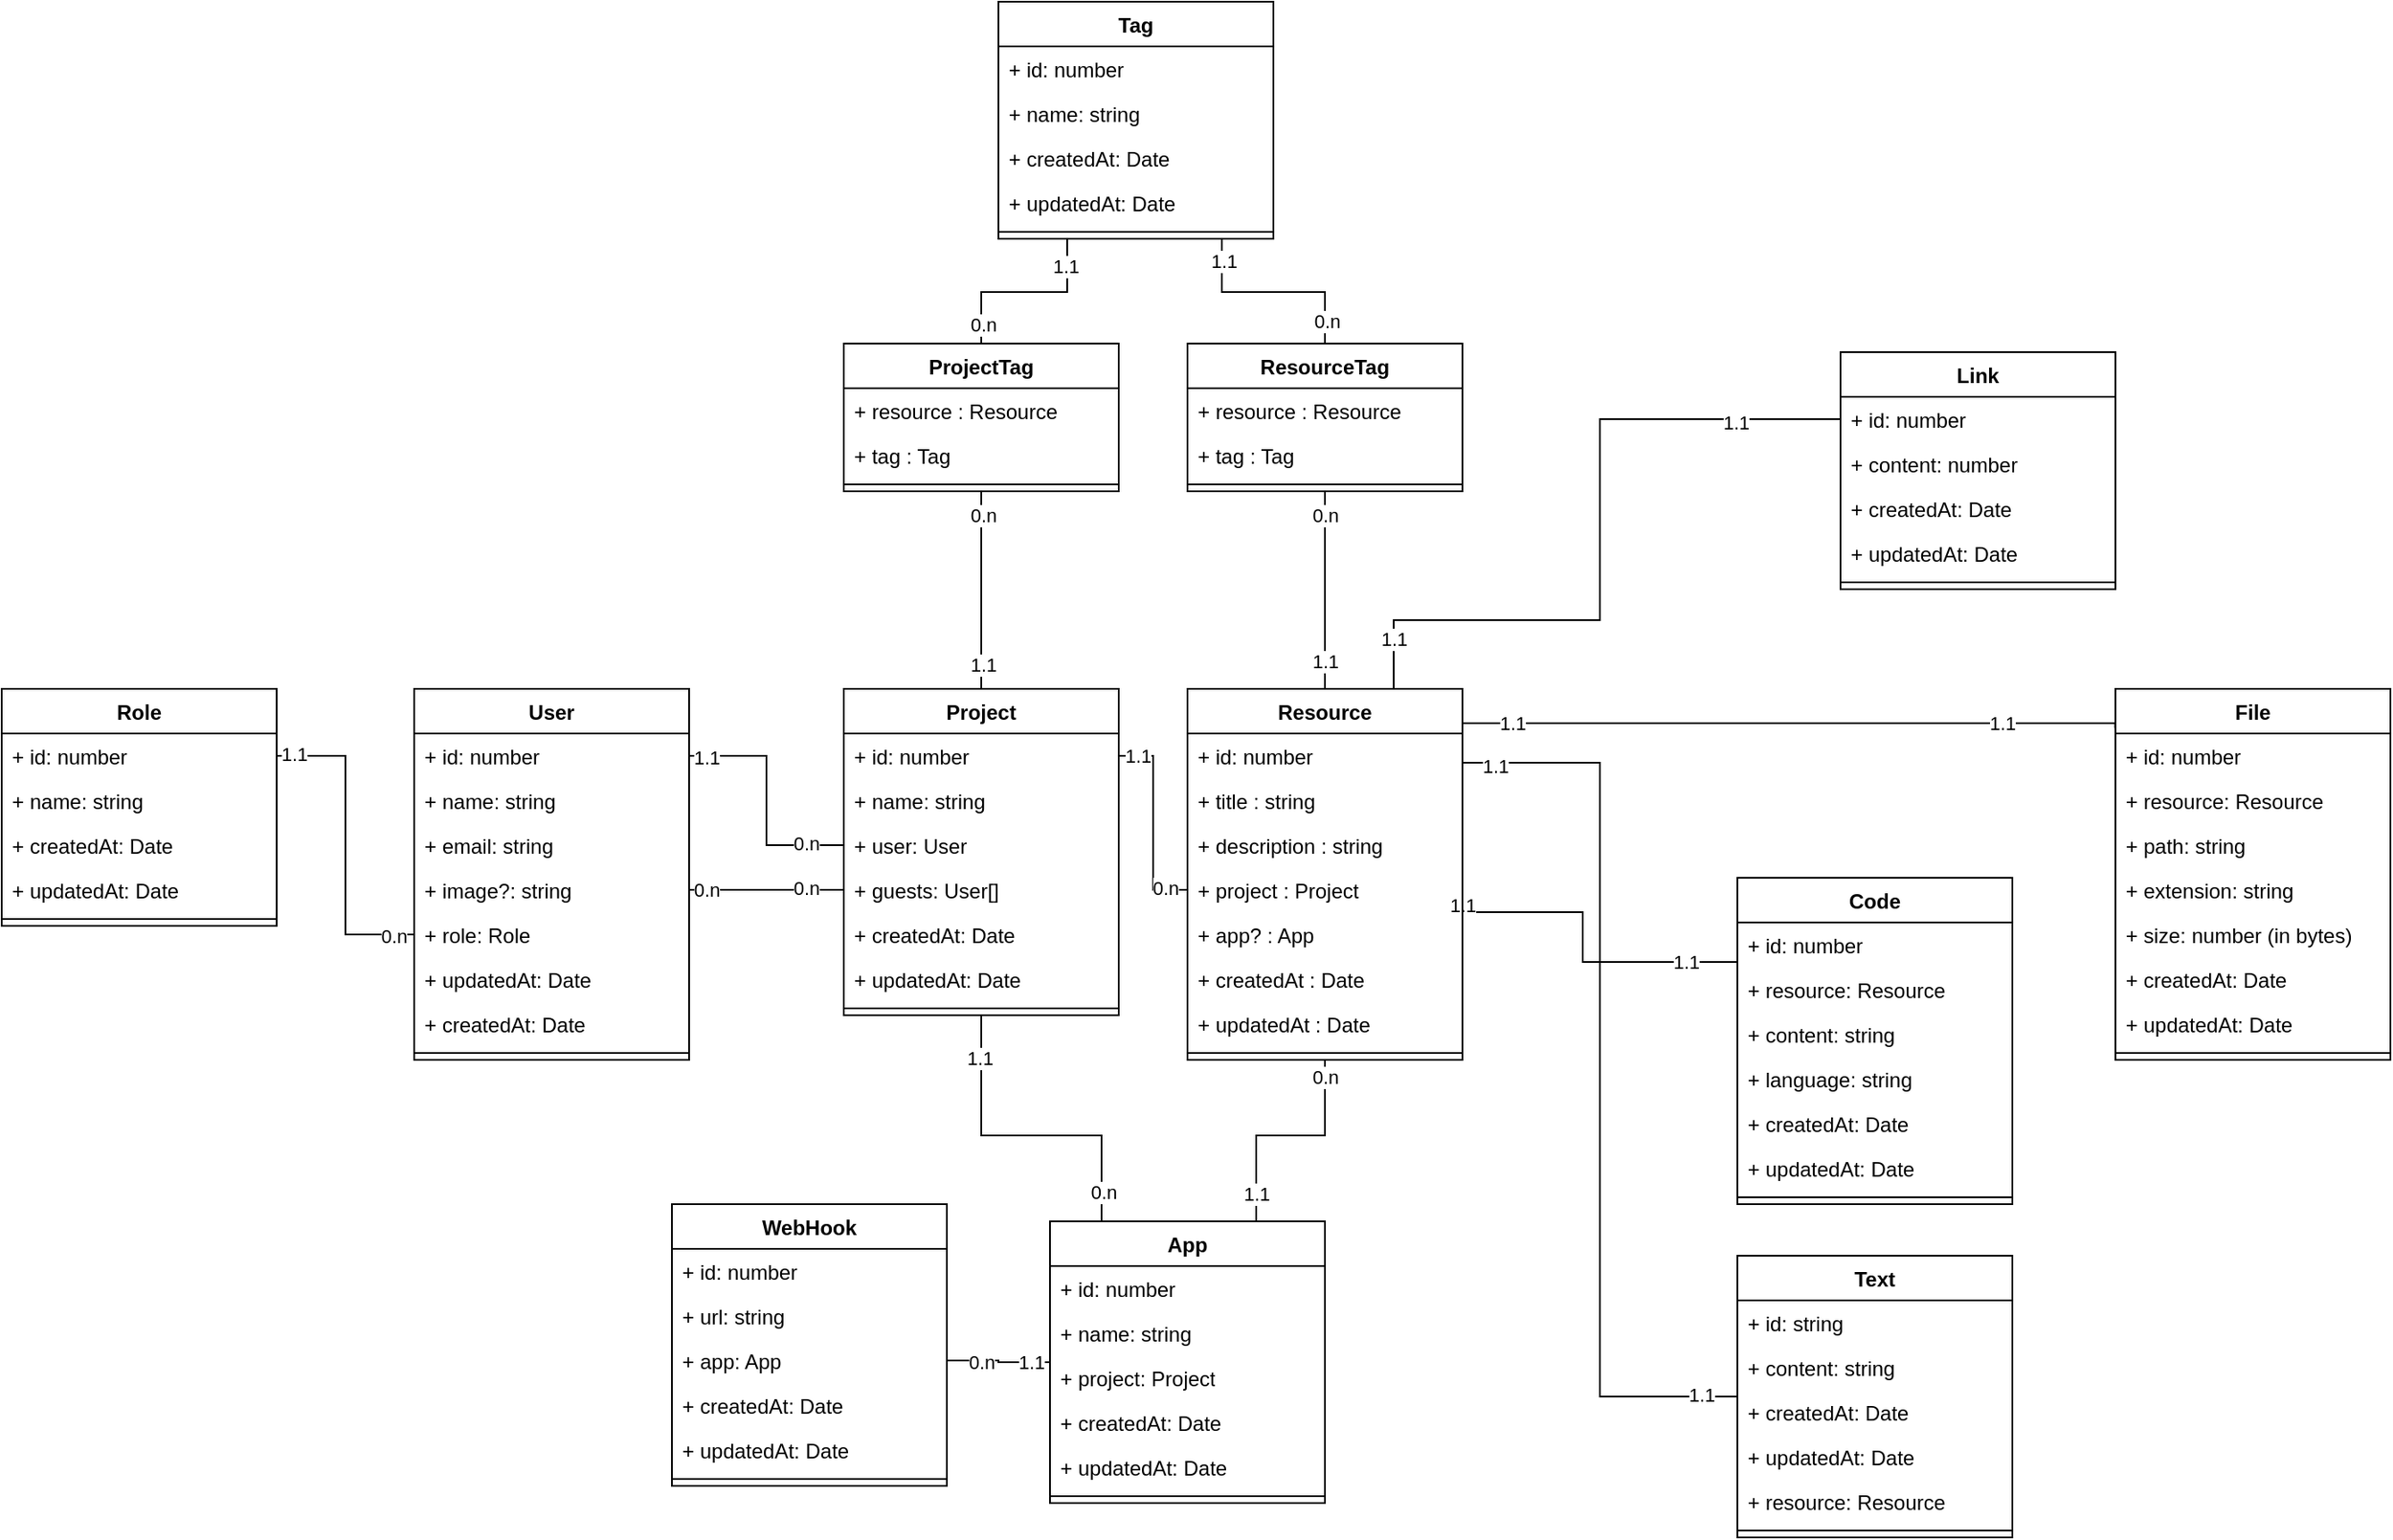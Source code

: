 <mxfile version="21.6.2" type="github">
  <diagram name="Page-1" id="kLeC5aWb9Zuu49NkkMoh">
    <mxGraphModel dx="6985" dy="2080" grid="1" gridSize="10" guides="1" tooltips="1" connect="1" arrows="1" fold="1" page="1" pageScale="1" pageWidth="850" pageHeight="1100" math="0" shadow="0">
      <root>
        <mxCell id="0" />
        <mxCell id="1" parent="0" />
        <mxCell id="GEZRF7LmWpL6LQjUL8pA-1" style="edgeStyle=orthogonalEdgeStyle;rounded=0;orthogonalLoop=1;jettySize=auto;html=1;entryX=0.5;entryY=1;entryDx=0;entryDy=0;endArrow=none;endFill=0;" edge="1" parent="1" source="GEZRF7LmWpL6LQjUL8pA-4" target="GEZRF7LmWpL6LQjUL8pA-107">
          <mxGeometry relative="1" as="geometry" />
        </mxCell>
        <mxCell id="GEZRF7LmWpL6LQjUL8pA-2" value="0.n" style="edgeLabel;html=1;align=center;verticalAlign=middle;resizable=0;points=[];" vertex="1" connectable="0" parent="GEZRF7LmWpL6LQjUL8pA-1">
          <mxGeometry x="0.766" y="-1" relative="1" as="geometry">
            <mxPoint as="offset" />
          </mxGeometry>
        </mxCell>
        <mxCell id="GEZRF7LmWpL6LQjUL8pA-3" value="1.1" style="edgeLabel;html=1;align=center;verticalAlign=middle;resizable=0;points=[];" vertex="1" connectable="0" parent="GEZRF7LmWpL6LQjUL8pA-1">
          <mxGeometry x="-0.754" y="-1" relative="1" as="geometry">
            <mxPoint as="offset" />
          </mxGeometry>
        </mxCell>
        <mxCell id="GEZRF7LmWpL6LQjUL8pA-4" value="Project" style="swimlane;fontStyle=1;align=center;verticalAlign=top;childLayout=stackLayout;horizontal=1;startSize=26;horizontalStack=0;resizeParent=1;resizeParentMax=0;resizeLast=0;collapsible=1;marginBottom=0;whiteSpace=wrap;html=1;" vertex="1" parent="1">
          <mxGeometry x="-2640" y="460" width="160" height="190" as="geometry" />
        </mxCell>
        <mxCell id="GEZRF7LmWpL6LQjUL8pA-5" value="+ id: number" style="text;strokeColor=none;fillColor=none;align=left;verticalAlign=top;spacingLeft=4;spacingRight=4;overflow=hidden;rotatable=0;points=[[0,0.5],[1,0.5]];portConstraint=eastwest;whiteSpace=wrap;html=1;" vertex="1" parent="GEZRF7LmWpL6LQjUL8pA-4">
          <mxGeometry y="26" width="160" height="26" as="geometry" />
        </mxCell>
        <mxCell id="GEZRF7LmWpL6LQjUL8pA-6" value="+ name: string" style="text;strokeColor=none;fillColor=none;align=left;verticalAlign=top;spacingLeft=4;spacingRight=4;overflow=hidden;rotatable=0;points=[[0,0.5],[1,0.5]];portConstraint=eastwest;whiteSpace=wrap;html=1;" vertex="1" parent="GEZRF7LmWpL6LQjUL8pA-4">
          <mxGeometry y="52" width="160" height="26" as="geometry" />
        </mxCell>
        <mxCell id="GEZRF7LmWpL6LQjUL8pA-7" value="+ user: User" style="text;strokeColor=none;fillColor=none;align=left;verticalAlign=top;spacingLeft=4;spacingRight=4;overflow=hidden;rotatable=0;points=[[0,0.5],[1,0.5]];portConstraint=eastwest;whiteSpace=wrap;html=1;" vertex="1" parent="GEZRF7LmWpL6LQjUL8pA-4">
          <mxGeometry y="78" width="160" height="26" as="geometry" />
        </mxCell>
        <mxCell id="GEZRF7LmWpL6LQjUL8pA-8" value="+ guests: User[]" style="text;strokeColor=none;fillColor=none;align=left;verticalAlign=top;spacingLeft=4;spacingRight=4;overflow=hidden;rotatable=0;points=[[0,0.5],[1,0.5]];portConstraint=eastwest;whiteSpace=wrap;html=1;" vertex="1" parent="GEZRF7LmWpL6LQjUL8pA-4">
          <mxGeometry y="104" width="160" height="26" as="geometry" />
        </mxCell>
        <mxCell id="GEZRF7LmWpL6LQjUL8pA-9" value="+ createdAt: Date" style="text;strokeColor=none;fillColor=none;align=left;verticalAlign=top;spacingLeft=4;spacingRight=4;overflow=hidden;rotatable=0;points=[[0,0.5],[1,0.5]];portConstraint=eastwest;whiteSpace=wrap;html=1;" vertex="1" parent="GEZRF7LmWpL6LQjUL8pA-4">
          <mxGeometry y="130" width="160" height="26" as="geometry" />
        </mxCell>
        <mxCell id="GEZRF7LmWpL6LQjUL8pA-10" value="+ updatedAt: Date" style="text;strokeColor=none;fillColor=none;align=left;verticalAlign=top;spacingLeft=4;spacingRight=4;overflow=hidden;rotatable=0;points=[[0,0.5],[1,0.5]];portConstraint=eastwest;whiteSpace=wrap;html=1;" vertex="1" parent="GEZRF7LmWpL6LQjUL8pA-4">
          <mxGeometry y="156" width="160" height="26" as="geometry" />
        </mxCell>
        <mxCell id="GEZRF7LmWpL6LQjUL8pA-11" value="" style="line;strokeWidth=1;fillColor=none;align=left;verticalAlign=middle;spacingTop=-1;spacingLeft=3;spacingRight=3;rotatable=0;labelPosition=right;points=[];portConstraint=eastwest;strokeColor=inherit;" vertex="1" parent="GEZRF7LmWpL6LQjUL8pA-4">
          <mxGeometry y="182" width="160" height="8" as="geometry" />
        </mxCell>
        <mxCell id="GEZRF7LmWpL6LQjUL8pA-12" value="User" style="swimlane;fontStyle=1;align=center;verticalAlign=top;childLayout=stackLayout;horizontal=1;startSize=26;horizontalStack=0;resizeParent=1;resizeParentMax=0;resizeLast=0;collapsible=1;marginBottom=0;whiteSpace=wrap;html=1;" vertex="1" parent="1">
          <mxGeometry x="-2890" y="460" width="160" height="216" as="geometry" />
        </mxCell>
        <mxCell id="GEZRF7LmWpL6LQjUL8pA-13" value="+ id: number" style="text;strokeColor=none;fillColor=none;align=left;verticalAlign=top;spacingLeft=4;spacingRight=4;overflow=hidden;rotatable=0;points=[[0,0.5],[1,0.5]];portConstraint=eastwest;whiteSpace=wrap;html=1;" vertex="1" parent="GEZRF7LmWpL6LQjUL8pA-12">
          <mxGeometry y="26" width="160" height="26" as="geometry" />
        </mxCell>
        <mxCell id="GEZRF7LmWpL6LQjUL8pA-14" value="+ name: string" style="text;strokeColor=none;fillColor=none;align=left;verticalAlign=top;spacingLeft=4;spacingRight=4;overflow=hidden;rotatable=0;points=[[0,0.5],[1,0.5]];portConstraint=eastwest;whiteSpace=wrap;html=1;" vertex="1" parent="GEZRF7LmWpL6LQjUL8pA-12">
          <mxGeometry y="52" width="160" height="26" as="geometry" />
        </mxCell>
        <mxCell id="GEZRF7LmWpL6LQjUL8pA-15" value="+ email: string" style="text;strokeColor=none;fillColor=none;align=left;verticalAlign=top;spacingLeft=4;spacingRight=4;overflow=hidden;rotatable=0;points=[[0,0.5],[1,0.5]];portConstraint=eastwest;whiteSpace=wrap;html=1;" vertex="1" parent="GEZRF7LmWpL6LQjUL8pA-12">
          <mxGeometry y="78" width="160" height="26" as="geometry" />
        </mxCell>
        <mxCell id="GEZRF7LmWpL6LQjUL8pA-16" value="+ image?: string" style="text;strokeColor=none;fillColor=none;align=left;verticalAlign=top;spacingLeft=4;spacingRight=4;overflow=hidden;rotatable=0;points=[[0,0.5],[1,0.5]];portConstraint=eastwest;whiteSpace=wrap;html=1;" vertex="1" parent="GEZRF7LmWpL6LQjUL8pA-12">
          <mxGeometry y="104" width="160" height="26" as="geometry" />
        </mxCell>
        <mxCell id="GEZRF7LmWpL6LQjUL8pA-17" value="+ role: Role" style="text;strokeColor=none;fillColor=none;align=left;verticalAlign=top;spacingLeft=4;spacingRight=4;overflow=hidden;rotatable=0;points=[[0,0.5],[1,0.5]];portConstraint=eastwest;whiteSpace=wrap;html=1;" vertex="1" parent="GEZRF7LmWpL6LQjUL8pA-12">
          <mxGeometry y="130" width="160" height="26" as="geometry" />
        </mxCell>
        <mxCell id="GEZRF7LmWpL6LQjUL8pA-18" value="+ updatedAt: Date" style="text;strokeColor=none;fillColor=none;align=left;verticalAlign=top;spacingLeft=4;spacingRight=4;overflow=hidden;rotatable=0;points=[[0,0.5],[1,0.5]];portConstraint=eastwest;whiteSpace=wrap;html=1;" vertex="1" parent="GEZRF7LmWpL6LQjUL8pA-12">
          <mxGeometry y="156" width="160" height="26" as="geometry" />
        </mxCell>
        <mxCell id="GEZRF7LmWpL6LQjUL8pA-19" value="+ createdAt: Date" style="text;strokeColor=none;fillColor=none;align=left;verticalAlign=top;spacingLeft=4;spacingRight=4;overflow=hidden;rotatable=0;points=[[0,0.5],[1,0.5]];portConstraint=eastwest;whiteSpace=wrap;html=1;" vertex="1" parent="GEZRF7LmWpL6LQjUL8pA-12">
          <mxGeometry y="182" width="160" height="26" as="geometry" />
        </mxCell>
        <mxCell id="GEZRF7LmWpL6LQjUL8pA-20" value="" style="line;strokeWidth=1;fillColor=none;align=left;verticalAlign=middle;spacingTop=-1;spacingLeft=3;spacingRight=3;rotatable=0;labelPosition=right;points=[];portConstraint=eastwest;strokeColor=inherit;" vertex="1" parent="GEZRF7LmWpL6LQjUL8pA-12">
          <mxGeometry y="208" width="160" height="8" as="geometry" />
        </mxCell>
        <mxCell id="GEZRF7LmWpL6LQjUL8pA-21" style="edgeStyle=orthogonalEdgeStyle;rounded=0;orthogonalLoop=1;jettySize=auto;html=1;entryX=0.5;entryY=1;entryDx=0;entryDy=0;endArrow=none;endFill=0;" edge="1" parent="1" source="GEZRF7LmWpL6LQjUL8pA-24" target="GEZRF7LmWpL6LQjUL8pA-4">
          <mxGeometry relative="1" as="geometry">
            <Array as="points">
              <mxPoint x="-2490" y="720" />
              <mxPoint x="-2560" y="720" />
            </Array>
          </mxGeometry>
        </mxCell>
        <mxCell id="GEZRF7LmWpL6LQjUL8pA-22" value="0.n" style="edgeLabel;html=1;align=center;verticalAlign=middle;resizable=0;points=[];" vertex="1" connectable="0" parent="GEZRF7LmWpL6LQjUL8pA-21">
          <mxGeometry x="-0.817" y="-1" relative="1" as="geometry">
            <mxPoint as="offset" />
          </mxGeometry>
        </mxCell>
        <mxCell id="GEZRF7LmWpL6LQjUL8pA-23" value="1.1" style="edgeLabel;html=1;align=center;verticalAlign=middle;resizable=0;points=[];" vertex="1" connectable="0" parent="GEZRF7LmWpL6LQjUL8pA-21">
          <mxGeometry x="0.741" y="1" relative="1" as="geometry">
            <mxPoint as="offset" />
          </mxGeometry>
        </mxCell>
        <mxCell id="GEZRF7LmWpL6LQjUL8pA-24" value="App" style="swimlane;fontStyle=1;align=center;verticalAlign=top;childLayout=stackLayout;horizontal=1;startSize=26;horizontalStack=0;resizeParent=1;resizeParentMax=0;resizeLast=0;collapsible=1;marginBottom=0;whiteSpace=wrap;html=1;" vertex="1" parent="1">
          <mxGeometry x="-2520" y="770" width="160" height="164" as="geometry" />
        </mxCell>
        <mxCell id="GEZRF7LmWpL6LQjUL8pA-25" value="+ id: number" style="text;strokeColor=none;fillColor=none;align=left;verticalAlign=top;spacingLeft=4;spacingRight=4;overflow=hidden;rotatable=0;points=[[0,0.5],[1,0.5]];portConstraint=eastwest;whiteSpace=wrap;html=1;" vertex="1" parent="GEZRF7LmWpL6LQjUL8pA-24">
          <mxGeometry y="26" width="160" height="26" as="geometry" />
        </mxCell>
        <mxCell id="GEZRF7LmWpL6LQjUL8pA-26" value="+ name: string" style="text;strokeColor=none;fillColor=none;align=left;verticalAlign=top;spacingLeft=4;spacingRight=4;overflow=hidden;rotatable=0;points=[[0,0.5],[1,0.5]];portConstraint=eastwest;whiteSpace=wrap;html=1;" vertex="1" parent="GEZRF7LmWpL6LQjUL8pA-24">
          <mxGeometry y="52" width="160" height="26" as="geometry" />
        </mxCell>
        <mxCell id="GEZRF7LmWpL6LQjUL8pA-27" value="+ project: Project" style="text;strokeColor=none;fillColor=none;align=left;verticalAlign=top;spacingLeft=4;spacingRight=4;overflow=hidden;rotatable=0;points=[[0,0.5],[1,0.5]];portConstraint=eastwest;whiteSpace=wrap;html=1;" vertex="1" parent="GEZRF7LmWpL6LQjUL8pA-24">
          <mxGeometry y="78" width="160" height="26" as="geometry" />
        </mxCell>
        <mxCell id="GEZRF7LmWpL6LQjUL8pA-28" value="+ createdAt: Date" style="text;strokeColor=none;fillColor=none;align=left;verticalAlign=top;spacingLeft=4;spacingRight=4;overflow=hidden;rotatable=0;points=[[0,0.5],[1,0.5]];portConstraint=eastwest;whiteSpace=wrap;html=1;" vertex="1" parent="GEZRF7LmWpL6LQjUL8pA-24">
          <mxGeometry y="104" width="160" height="26" as="geometry" />
        </mxCell>
        <mxCell id="GEZRF7LmWpL6LQjUL8pA-29" value="+ updatedAt: Date" style="text;strokeColor=none;fillColor=none;align=left;verticalAlign=top;spacingLeft=4;spacingRight=4;overflow=hidden;rotatable=0;points=[[0,0.5],[1,0.5]];portConstraint=eastwest;whiteSpace=wrap;html=1;" vertex="1" parent="GEZRF7LmWpL6LQjUL8pA-24">
          <mxGeometry y="130" width="160" height="26" as="geometry" />
        </mxCell>
        <mxCell id="GEZRF7LmWpL6LQjUL8pA-30" value="" style="line;strokeWidth=1;fillColor=none;align=left;verticalAlign=middle;spacingTop=-1;spacingLeft=3;spacingRight=3;rotatable=0;labelPosition=right;points=[];portConstraint=eastwest;strokeColor=inherit;" vertex="1" parent="GEZRF7LmWpL6LQjUL8pA-24">
          <mxGeometry y="156" width="160" height="8" as="geometry" />
        </mxCell>
        <mxCell id="GEZRF7LmWpL6LQjUL8pA-31" value="File" style="swimlane;fontStyle=1;align=center;verticalAlign=top;childLayout=stackLayout;horizontal=1;startSize=26;horizontalStack=0;resizeParent=1;resizeParentMax=0;resizeLast=0;collapsible=1;marginBottom=0;whiteSpace=wrap;html=1;" vertex="1" parent="1">
          <mxGeometry x="-1900" y="460" width="160" height="216" as="geometry" />
        </mxCell>
        <mxCell id="GEZRF7LmWpL6LQjUL8pA-32" value="+ id: number" style="text;strokeColor=none;fillColor=none;align=left;verticalAlign=top;spacingLeft=4;spacingRight=4;overflow=hidden;rotatable=0;points=[[0,0.5],[1,0.5]];portConstraint=eastwest;whiteSpace=wrap;html=1;" vertex="1" parent="GEZRF7LmWpL6LQjUL8pA-31">
          <mxGeometry y="26" width="160" height="26" as="geometry" />
        </mxCell>
        <mxCell id="GEZRF7LmWpL6LQjUL8pA-33" value="+ resource: Resource" style="text;strokeColor=none;fillColor=none;align=left;verticalAlign=top;spacingLeft=4;spacingRight=4;overflow=hidden;rotatable=0;points=[[0,0.5],[1,0.5]];portConstraint=eastwest;whiteSpace=wrap;html=1;" vertex="1" parent="GEZRF7LmWpL6LQjUL8pA-31">
          <mxGeometry y="52" width="160" height="26" as="geometry" />
        </mxCell>
        <mxCell id="GEZRF7LmWpL6LQjUL8pA-34" value="+ path: string" style="text;strokeColor=none;fillColor=none;align=left;verticalAlign=top;spacingLeft=4;spacingRight=4;overflow=hidden;rotatable=0;points=[[0,0.5],[1,0.5]];portConstraint=eastwest;whiteSpace=wrap;html=1;" vertex="1" parent="GEZRF7LmWpL6LQjUL8pA-31">
          <mxGeometry y="78" width="160" height="26" as="geometry" />
        </mxCell>
        <mxCell id="GEZRF7LmWpL6LQjUL8pA-35" value="+ extension: string" style="text;strokeColor=none;fillColor=none;align=left;verticalAlign=top;spacingLeft=4;spacingRight=4;overflow=hidden;rotatable=0;points=[[0,0.5],[1,0.5]];portConstraint=eastwest;whiteSpace=wrap;html=1;" vertex="1" parent="GEZRF7LmWpL6LQjUL8pA-31">
          <mxGeometry y="104" width="160" height="26" as="geometry" />
        </mxCell>
        <mxCell id="GEZRF7LmWpL6LQjUL8pA-36" value="+ size: number (in bytes)" style="text;strokeColor=none;fillColor=none;align=left;verticalAlign=top;spacingLeft=4;spacingRight=4;overflow=hidden;rotatable=0;points=[[0,0.5],[1,0.5]];portConstraint=eastwest;whiteSpace=wrap;html=1;" vertex="1" parent="GEZRF7LmWpL6LQjUL8pA-31">
          <mxGeometry y="130" width="160" height="26" as="geometry" />
        </mxCell>
        <mxCell id="GEZRF7LmWpL6LQjUL8pA-37" value="+ createdAt: Date" style="text;strokeColor=none;fillColor=none;align=left;verticalAlign=top;spacingLeft=4;spacingRight=4;overflow=hidden;rotatable=0;points=[[0,0.5],[1,0.5]];portConstraint=eastwest;whiteSpace=wrap;html=1;" vertex="1" parent="GEZRF7LmWpL6LQjUL8pA-31">
          <mxGeometry y="156" width="160" height="26" as="geometry" />
        </mxCell>
        <mxCell id="GEZRF7LmWpL6LQjUL8pA-38" value="+ updatedAt: Date" style="text;strokeColor=none;fillColor=none;align=left;verticalAlign=top;spacingLeft=4;spacingRight=4;overflow=hidden;rotatable=0;points=[[0,0.5],[1,0.5]];portConstraint=eastwest;whiteSpace=wrap;html=1;" vertex="1" parent="GEZRF7LmWpL6LQjUL8pA-31">
          <mxGeometry y="182" width="160" height="26" as="geometry" />
        </mxCell>
        <mxCell id="GEZRF7LmWpL6LQjUL8pA-39" value="" style="line;strokeWidth=1;fillColor=none;align=left;verticalAlign=middle;spacingTop=-1;spacingLeft=3;spacingRight=3;rotatable=0;labelPosition=right;points=[];portConstraint=eastwest;strokeColor=inherit;" vertex="1" parent="GEZRF7LmWpL6LQjUL8pA-31">
          <mxGeometry y="208" width="160" height="8" as="geometry" />
        </mxCell>
        <mxCell id="GEZRF7LmWpL6LQjUL8pA-40" value="Link" style="swimlane;fontStyle=1;align=center;verticalAlign=top;childLayout=stackLayout;horizontal=1;startSize=26;horizontalStack=0;resizeParent=1;resizeParentMax=0;resizeLast=0;collapsible=1;marginBottom=0;whiteSpace=wrap;html=1;" vertex="1" parent="1">
          <mxGeometry x="-2060" y="264" width="160" height="138" as="geometry" />
        </mxCell>
        <mxCell id="GEZRF7LmWpL6LQjUL8pA-41" value="+ id: number" style="text;strokeColor=none;fillColor=none;align=left;verticalAlign=top;spacingLeft=4;spacingRight=4;overflow=hidden;rotatable=0;points=[[0,0.5],[1,0.5]];portConstraint=eastwest;whiteSpace=wrap;html=1;" vertex="1" parent="GEZRF7LmWpL6LQjUL8pA-40">
          <mxGeometry y="26" width="160" height="26" as="geometry" />
        </mxCell>
        <mxCell id="GEZRF7LmWpL6LQjUL8pA-42" value="+ content: number" style="text;strokeColor=none;fillColor=none;align=left;verticalAlign=top;spacingLeft=4;spacingRight=4;overflow=hidden;rotatable=0;points=[[0,0.5],[1,0.5]];portConstraint=eastwest;whiteSpace=wrap;html=1;" vertex="1" parent="GEZRF7LmWpL6LQjUL8pA-40">
          <mxGeometry y="52" width="160" height="26" as="geometry" />
        </mxCell>
        <mxCell id="GEZRF7LmWpL6LQjUL8pA-43" value="+ createdAt: Date" style="text;strokeColor=none;fillColor=none;align=left;verticalAlign=top;spacingLeft=4;spacingRight=4;overflow=hidden;rotatable=0;points=[[0,0.5],[1,0.5]];portConstraint=eastwest;whiteSpace=wrap;html=1;" vertex="1" parent="GEZRF7LmWpL6LQjUL8pA-40">
          <mxGeometry y="78" width="160" height="26" as="geometry" />
        </mxCell>
        <mxCell id="GEZRF7LmWpL6LQjUL8pA-44" value="+ updatedAt: Date" style="text;strokeColor=none;fillColor=none;align=left;verticalAlign=top;spacingLeft=4;spacingRight=4;overflow=hidden;rotatable=0;points=[[0,0.5],[1,0.5]];portConstraint=eastwest;whiteSpace=wrap;html=1;" vertex="1" parent="GEZRF7LmWpL6LQjUL8pA-40">
          <mxGeometry y="104" width="160" height="26" as="geometry" />
        </mxCell>
        <mxCell id="GEZRF7LmWpL6LQjUL8pA-45" value="" style="line;strokeWidth=1;fillColor=none;align=left;verticalAlign=middle;spacingTop=-1;spacingLeft=3;spacingRight=3;rotatable=0;labelPosition=right;points=[];portConstraint=eastwest;strokeColor=inherit;" vertex="1" parent="GEZRF7LmWpL6LQjUL8pA-40">
          <mxGeometry y="130" width="160" height="8" as="geometry" />
        </mxCell>
        <mxCell id="GEZRF7LmWpL6LQjUL8pA-46" style="edgeStyle=orthogonalEdgeStyle;rounded=0;orthogonalLoop=1;jettySize=auto;html=1;entryX=1;entryY=0.5;entryDx=0;entryDy=0;endArrow=none;endFill=0;" edge="1" parent="1" source="GEZRF7LmWpL6LQjUL8pA-49" target="GEZRF7LmWpL6LQjUL8pA-83">
          <mxGeometry relative="1" as="geometry">
            <Array as="points">
              <mxPoint x="-2200" y="872" />
              <mxPoint x="-2200" y="503" />
              <mxPoint x="-2280" y="503" />
            </Array>
          </mxGeometry>
        </mxCell>
        <mxCell id="GEZRF7LmWpL6LQjUL8pA-47" value="1.1" style="edgeLabel;html=1;align=center;verticalAlign=middle;resizable=0;points=[];" vertex="1" connectable="0" parent="GEZRF7LmWpL6LQjUL8pA-46">
          <mxGeometry x="-0.849" y="-1" relative="1" as="geometry">
            <mxPoint x="19" as="offset" />
          </mxGeometry>
        </mxCell>
        <mxCell id="GEZRF7LmWpL6LQjUL8pA-48" value="1.1" style="edgeLabel;html=1;align=center;verticalAlign=middle;resizable=0;points=[];" vertex="1" connectable="0" parent="GEZRF7LmWpL6LQjUL8pA-46">
          <mxGeometry x="0.915" y="2" relative="1" as="geometry">
            <mxPoint as="offset" />
          </mxGeometry>
        </mxCell>
        <mxCell id="GEZRF7LmWpL6LQjUL8pA-49" value="Text" style="swimlane;fontStyle=1;align=center;verticalAlign=top;childLayout=stackLayout;horizontal=1;startSize=26;horizontalStack=0;resizeParent=1;resizeParentMax=0;resizeLast=0;collapsible=1;marginBottom=0;whiteSpace=wrap;html=1;" vertex="1" parent="1">
          <mxGeometry x="-2120" y="790" width="160" height="164" as="geometry" />
        </mxCell>
        <mxCell id="GEZRF7LmWpL6LQjUL8pA-50" value="+ id: string" style="text;strokeColor=none;fillColor=none;align=left;verticalAlign=top;spacingLeft=4;spacingRight=4;overflow=hidden;rotatable=0;points=[[0,0.5],[1,0.5]];portConstraint=eastwest;whiteSpace=wrap;html=1;" vertex="1" parent="GEZRF7LmWpL6LQjUL8pA-49">
          <mxGeometry y="26" width="160" height="26" as="geometry" />
        </mxCell>
        <mxCell id="GEZRF7LmWpL6LQjUL8pA-51" value="+ content: string" style="text;strokeColor=none;fillColor=none;align=left;verticalAlign=top;spacingLeft=4;spacingRight=4;overflow=hidden;rotatable=0;points=[[0,0.5],[1,0.5]];portConstraint=eastwest;whiteSpace=wrap;html=1;" vertex="1" parent="GEZRF7LmWpL6LQjUL8pA-49">
          <mxGeometry y="52" width="160" height="26" as="geometry" />
        </mxCell>
        <mxCell id="GEZRF7LmWpL6LQjUL8pA-52" value="+ createdAt: Date" style="text;strokeColor=none;fillColor=none;align=left;verticalAlign=top;spacingLeft=4;spacingRight=4;overflow=hidden;rotatable=0;points=[[0,0.5],[1,0.5]];portConstraint=eastwest;whiteSpace=wrap;html=1;" vertex="1" parent="GEZRF7LmWpL6LQjUL8pA-49">
          <mxGeometry y="78" width="160" height="26" as="geometry" />
        </mxCell>
        <mxCell id="GEZRF7LmWpL6LQjUL8pA-53" value="+ updatedAt: Date" style="text;strokeColor=none;fillColor=none;align=left;verticalAlign=top;spacingLeft=4;spacingRight=4;overflow=hidden;rotatable=0;points=[[0,0.5],[1,0.5]];portConstraint=eastwest;whiteSpace=wrap;html=1;" vertex="1" parent="GEZRF7LmWpL6LQjUL8pA-49">
          <mxGeometry y="104" width="160" height="26" as="geometry" />
        </mxCell>
        <mxCell id="GEZRF7LmWpL6LQjUL8pA-54" value="+ resource: Resource" style="text;strokeColor=none;fillColor=none;align=left;verticalAlign=top;spacingLeft=4;spacingRight=4;overflow=hidden;rotatable=0;points=[[0,0.5],[1,0.5]];portConstraint=eastwest;whiteSpace=wrap;html=1;" vertex="1" parent="GEZRF7LmWpL6LQjUL8pA-49">
          <mxGeometry y="130" width="160" height="26" as="geometry" />
        </mxCell>
        <mxCell id="GEZRF7LmWpL6LQjUL8pA-55" value="" style="line;strokeWidth=1;fillColor=none;align=left;verticalAlign=middle;spacingTop=-1;spacingLeft=3;spacingRight=3;rotatable=0;labelPosition=right;points=[];portConstraint=eastwest;strokeColor=inherit;" vertex="1" parent="GEZRF7LmWpL6LQjUL8pA-49">
          <mxGeometry y="156" width="160" height="8" as="geometry" />
        </mxCell>
        <mxCell id="GEZRF7LmWpL6LQjUL8pA-56" style="edgeStyle=orthogonalEdgeStyle;rounded=0;orthogonalLoop=1;jettySize=auto;html=1;entryX=1;entryY=0.5;entryDx=0;entryDy=0;endArrow=none;endFill=0;" edge="1" parent="1" source="GEZRF7LmWpL6LQjUL8pA-59" target="GEZRF7LmWpL6LQjUL8pA-83">
          <mxGeometry relative="1" as="geometry">
            <Array as="points">
              <mxPoint x="-2210" y="619" />
              <mxPoint x="-2210" y="590" />
              <mxPoint x="-2280" y="590" />
            </Array>
          </mxGeometry>
        </mxCell>
        <mxCell id="GEZRF7LmWpL6LQjUL8pA-57" value="1.1" style="edgeLabel;html=1;align=center;verticalAlign=middle;resizable=0;points=[];" vertex="1" connectable="0" parent="GEZRF7LmWpL6LQjUL8pA-56">
          <mxGeometry x="-0.784" relative="1" as="geometry">
            <mxPoint as="offset" />
          </mxGeometry>
        </mxCell>
        <mxCell id="GEZRF7LmWpL6LQjUL8pA-58" value="1.1" style="edgeLabel;html=1;align=center;verticalAlign=middle;resizable=0;points=[];" vertex="1" connectable="0" parent="GEZRF7LmWpL6LQjUL8pA-56">
          <mxGeometry x="0.379" relative="1" as="geometry">
            <mxPoint as="offset" />
          </mxGeometry>
        </mxCell>
        <mxCell id="GEZRF7LmWpL6LQjUL8pA-59" value="Code" style="swimlane;fontStyle=1;align=center;verticalAlign=top;childLayout=stackLayout;horizontal=1;startSize=26;horizontalStack=0;resizeParent=1;resizeParentMax=0;resizeLast=0;collapsible=1;marginBottom=0;whiteSpace=wrap;html=1;" vertex="1" parent="1">
          <mxGeometry x="-2120" y="570" width="160" height="190" as="geometry" />
        </mxCell>
        <mxCell id="GEZRF7LmWpL6LQjUL8pA-60" value="+ id: number" style="text;strokeColor=none;fillColor=none;align=left;verticalAlign=top;spacingLeft=4;spacingRight=4;overflow=hidden;rotatable=0;points=[[0,0.5],[1,0.5]];portConstraint=eastwest;whiteSpace=wrap;html=1;" vertex="1" parent="GEZRF7LmWpL6LQjUL8pA-59">
          <mxGeometry y="26" width="160" height="26" as="geometry" />
        </mxCell>
        <mxCell id="GEZRF7LmWpL6LQjUL8pA-61" value="+ resource: Resource" style="text;strokeColor=none;fillColor=none;align=left;verticalAlign=top;spacingLeft=4;spacingRight=4;overflow=hidden;rotatable=0;points=[[0,0.5],[1,0.5]];portConstraint=eastwest;whiteSpace=wrap;html=1;" vertex="1" parent="GEZRF7LmWpL6LQjUL8pA-59">
          <mxGeometry y="52" width="160" height="26" as="geometry" />
        </mxCell>
        <mxCell id="GEZRF7LmWpL6LQjUL8pA-62" value="+ content: string" style="text;strokeColor=none;fillColor=none;align=left;verticalAlign=top;spacingLeft=4;spacingRight=4;overflow=hidden;rotatable=0;points=[[0,0.5],[1,0.5]];portConstraint=eastwest;whiteSpace=wrap;html=1;" vertex="1" parent="GEZRF7LmWpL6LQjUL8pA-59">
          <mxGeometry y="78" width="160" height="26" as="geometry" />
        </mxCell>
        <mxCell id="GEZRF7LmWpL6LQjUL8pA-63" value="+ language: string" style="text;strokeColor=none;fillColor=none;align=left;verticalAlign=top;spacingLeft=4;spacingRight=4;overflow=hidden;rotatable=0;points=[[0,0.5],[1,0.5]];portConstraint=eastwest;whiteSpace=wrap;html=1;" vertex="1" parent="GEZRF7LmWpL6LQjUL8pA-59">
          <mxGeometry y="104" width="160" height="26" as="geometry" />
        </mxCell>
        <mxCell id="GEZRF7LmWpL6LQjUL8pA-64" value="+ createdAt: Date" style="text;strokeColor=none;fillColor=none;align=left;verticalAlign=top;spacingLeft=4;spacingRight=4;overflow=hidden;rotatable=0;points=[[0,0.5],[1,0.5]];portConstraint=eastwest;whiteSpace=wrap;html=1;" vertex="1" parent="GEZRF7LmWpL6LQjUL8pA-59">
          <mxGeometry y="130" width="160" height="26" as="geometry" />
        </mxCell>
        <mxCell id="GEZRF7LmWpL6LQjUL8pA-65" value="+ updatedAt: Date" style="text;strokeColor=none;fillColor=none;align=left;verticalAlign=top;spacingLeft=4;spacingRight=4;overflow=hidden;rotatable=0;points=[[0,0.5],[1,0.5]];portConstraint=eastwest;whiteSpace=wrap;html=1;" vertex="1" parent="GEZRF7LmWpL6LQjUL8pA-59">
          <mxGeometry y="156" width="160" height="26" as="geometry" />
        </mxCell>
        <mxCell id="GEZRF7LmWpL6LQjUL8pA-66" value="" style="line;strokeWidth=1;fillColor=none;align=left;verticalAlign=middle;spacingTop=-1;spacingLeft=3;spacingRight=3;rotatable=0;labelPosition=right;points=[];portConstraint=eastwest;strokeColor=inherit;" vertex="1" parent="GEZRF7LmWpL6LQjUL8pA-59">
          <mxGeometry y="182" width="160" height="8" as="geometry" />
        </mxCell>
        <mxCell id="GEZRF7LmWpL6LQjUL8pA-67" value="Role" style="swimlane;fontStyle=1;align=center;verticalAlign=top;childLayout=stackLayout;horizontal=1;startSize=26;horizontalStack=0;resizeParent=1;resizeParentMax=0;resizeLast=0;collapsible=1;marginBottom=0;whiteSpace=wrap;html=1;" vertex="1" parent="1">
          <mxGeometry x="-3130" y="460" width="160" height="138" as="geometry" />
        </mxCell>
        <mxCell id="GEZRF7LmWpL6LQjUL8pA-68" value="+ id: number" style="text;strokeColor=none;fillColor=none;align=left;verticalAlign=top;spacingLeft=4;spacingRight=4;overflow=hidden;rotatable=0;points=[[0,0.5],[1,0.5]];portConstraint=eastwest;whiteSpace=wrap;html=1;" vertex="1" parent="GEZRF7LmWpL6LQjUL8pA-67">
          <mxGeometry y="26" width="160" height="26" as="geometry" />
        </mxCell>
        <mxCell id="GEZRF7LmWpL6LQjUL8pA-69" value="+ name: string" style="text;strokeColor=none;fillColor=none;align=left;verticalAlign=top;spacingLeft=4;spacingRight=4;overflow=hidden;rotatable=0;points=[[0,0.5],[1,0.5]];portConstraint=eastwest;whiteSpace=wrap;html=1;" vertex="1" parent="GEZRF7LmWpL6LQjUL8pA-67">
          <mxGeometry y="52" width="160" height="26" as="geometry" />
        </mxCell>
        <mxCell id="GEZRF7LmWpL6LQjUL8pA-70" value="+ createdAt: Date" style="text;strokeColor=none;fillColor=none;align=left;verticalAlign=top;spacingLeft=4;spacingRight=4;overflow=hidden;rotatable=0;points=[[0,0.5],[1,0.5]];portConstraint=eastwest;whiteSpace=wrap;html=1;" vertex="1" parent="GEZRF7LmWpL6LQjUL8pA-67">
          <mxGeometry y="78" width="160" height="26" as="geometry" />
        </mxCell>
        <mxCell id="GEZRF7LmWpL6LQjUL8pA-71" value="+ updatedAt: Date" style="text;strokeColor=none;fillColor=none;align=left;verticalAlign=top;spacingLeft=4;spacingRight=4;overflow=hidden;rotatable=0;points=[[0,0.5],[1,0.5]];portConstraint=eastwest;whiteSpace=wrap;html=1;" vertex="1" parent="GEZRF7LmWpL6LQjUL8pA-67">
          <mxGeometry y="104" width="160" height="26" as="geometry" />
        </mxCell>
        <mxCell id="GEZRF7LmWpL6LQjUL8pA-72" value="" style="line;strokeWidth=1;fillColor=none;align=left;verticalAlign=middle;spacingTop=-1;spacingLeft=3;spacingRight=3;rotatable=0;labelPosition=right;points=[];portConstraint=eastwest;strokeColor=inherit;" vertex="1" parent="GEZRF7LmWpL6LQjUL8pA-67">
          <mxGeometry y="130" width="160" height="8" as="geometry" />
        </mxCell>
        <mxCell id="GEZRF7LmWpL6LQjUL8pA-73" value="Tag" style="swimlane;fontStyle=1;align=center;verticalAlign=top;childLayout=stackLayout;horizontal=1;startSize=26;horizontalStack=0;resizeParent=1;resizeParentMax=0;resizeLast=0;collapsible=1;marginBottom=0;whiteSpace=wrap;html=1;" vertex="1" parent="1">
          <mxGeometry x="-2550" y="60" width="160" height="138" as="geometry" />
        </mxCell>
        <mxCell id="GEZRF7LmWpL6LQjUL8pA-74" value="+ id: number" style="text;strokeColor=none;fillColor=none;align=left;verticalAlign=top;spacingLeft=4;spacingRight=4;overflow=hidden;rotatable=0;points=[[0,0.5],[1,0.5]];portConstraint=eastwest;whiteSpace=wrap;html=1;" vertex="1" parent="GEZRF7LmWpL6LQjUL8pA-73">
          <mxGeometry y="26" width="160" height="26" as="geometry" />
        </mxCell>
        <mxCell id="GEZRF7LmWpL6LQjUL8pA-75" value="+ name: string" style="text;strokeColor=none;fillColor=none;align=left;verticalAlign=top;spacingLeft=4;spacingRight=4;overflow=hidden;rotatable=0;points=[[0,0.5],[1,0.5]];portConstraint=eastwest;whiteSpace=wrap;html=1;" vertex="1" parent="GEZRF7LmWpL6LQjUL8pA-73">
          <mxGeometry y="52" width="160" height="26" as="geometry" />
        </mxCell>
        <mxCell id="GEZRF7LmWpL6LQjUL8pA-76" value="+ createdAt: Date" style="text;strokeColor=none;fillColor=none;align=left;verticalAlign=top;spacingLeft=4;spacingRight=4;overflow=hidden;rotatable=0;points=[[0,0.5],[1,0.5]];portConstraint=eastwest;whiteSpace=wrap;html=1;" vertex="1" parent="GEZRF7LmWpL6LQjUL8pA-73">
          <mxGeometry y="78" width="160" height="26" as="geometry" />
        </mxCell>
        <mxCell id="GEZRF7LmWpL6LQjUL8pA-77" value="+ updatedAt: Date" style="text;strokeColor=none;fillColor=none;align=left;verticalAlign=top;spacingLeft=4;spacingRight=4;overflow=hidden;rotatable=0;points=[[0,0.5],[1,0.5]];portConstraint=eastwest;whiteSpace=wrap;html=1;" vertex="1" parent="GEZRF7LmWpL6LQjUL8pA-73">
          <mxGeometry y="104" width="160" height="26" as="geometry" />
        </mxCell>
        <mxCell id="GEZRF7LmWpL6LQjUL8pA-78" value="" style="line;strokeWidth=1;fillColor=none;align=left;verticalAlign=middle;spacingTop=-1;spacingLeft=3;spacingRight=3;rotatable=0;labelPosition=right;points=[];portConstraint=eastwest;strokeColor=inherit;" vertex="1" parent="GEZRF7LmWpL6LQjUL8pA-73">
          <mxGeometry y="130" width="160" height="8" as="geometry" />
        </mxCell>
        <mxCell id="GEZRF7LmWpL6LQjUL8pA-79" style="edgeStyle=orthogonalEdgeStyle;rounded=0;orthogonalLoop=1;jettySize=auto;html=1;entryX=0.5;entryY=1;entryDx=0;entryDy=0;endArrow=none;endFill=0;" edge="1" parent="1" source="GEZRF7LmWpL6LQjUL8pA-82" target="GEZRF7LmWpL6LQjUL8pA-91">
          <mxGeometry relative="1" as="geometry" />
        </mxCell>
        <mxCell id="GEZRF7LmWpL6LQjUL8pA-80" value="1.1" style="edgeLabel;html=1;align=center;verticalAlign=middle;resizable=0;points=[];" vertex="1" connectable="0" parent="GEZRF7LmWpL6LQjUL8pA-79">
          <mxGeometry x="-0.726" relative="1" as="geometry">
            <mxPoint as="offset" />
          </mxGeometry>
        </mxCell>
        <mxCell id="GEZRF7LmWpL6LQjUL8pA-81" value="0.n" style="edgeLabel;html=1;align=center;verticalAlign=middle;resizable=0;points=[];" vertex="1" connectable="0" parent="GEZRF7LmWpL6LQjUL8pA-79">
          <mxGeometry x="0.766" relative="1" as="geometry">
            <mxPoint as="offset" />
          </mxGeometry>
        </mxCell>
        <mxCell id="GEZRF7LmWpL6LQjUL8pA-82" value="Resource" style="swimlane;fontStyle=1;align=center;verticalAlign=top;childLayout=stackLayout;horizontal=1;startSize=26;horizontalStack=0;resizeParent=1;resizeParentMax=0;resizeLast=0;collapsible=1;marginBottom=0;whiteSpace=wrap;html=1;" vertex="1" parent="1">
          <mxGeometry x="-2440" y="460" width="160" height="216" as="geometry" />
        </mxCell>
        <mxCell id="GEZRF7LmWpL6LQjUL8pA-83" value="+ id: number" style="text;strokeColor=none;fillColor=none;align=left;verticalAlign=top;spacingLeft=4;spacingRight=4;overflow=hidden;rotatable=0;points=[[0,0.5],[1,0.5]];portConstraint=eastwest;whiteSpace=wrap;html=1;" vertex="1" parent="GEZRF7LmWpL6LQjUL8pA-82">
          <mxGeometry y="26" width="160" height="26" as="geometry" />
        </mxCell>
        <mxCell id="GEZRF7LmWpL6LQjUL8pA-84" value="+ title : string" style="text;strokeColor=none;fillColor=none;align=left;verticalAlign=top;spacingLeft=4;spacingRight=4;overflow=hidden;rotatable=0;points=[[0,0.5],[1,0.5]];portConstraint=eastwest;whiteSpace=wrap;html=1;" vertex="1" parent="GEZRF7LmWpL6LQjUL8pA-82">
          <mxGeometry y="52" width="160" height="26" as="geometry" />
        </mxCell>
        <mxCell id="GEZRF7LmWpL6LQjUL8pA-85" value="+ description : string" style="text;strokeColor=none;fillColor=none;align=left;verticalAlign=top;spacingLeft=4;spacingRight=4;overflow=hidden;rotatable=0;points=[[0,0.5],[1,0.5]];portConstraint=eastwest;whiteSpace=wrap;html=1;" vertex="1" parent="GEZRF7LmWpL6LQjUL8pA-82">
          <mxGeometry y="78" width="160" height="26" as="geometry" />
        </mxCell>
        <mxCell id="GEZRF7LmWpL6LQjUL8pA-86" value="+ project : Project" style="text;strokeColor=none;fillColor=none;align=left;verticalAlign=top;spacingLeft=4;spacingRight=4;overflow=hidden;rotatable=0;points=[[0,0.5],[1,0.5]];portConstraint=eastwest;whiteSpace=wrap;html=1;" vertex="1" parent="GEZRF7LmWpL6LQjUL8pA-82">
          <mxGeometry y="104" width="160" height="26" as="geometry" />
        </mxCell>
        <mxCell id="GEZRF7LmWpL6LQjUL8pA-87" value="+ app? : App" style="text;strokeColor=none;fillColor=none;align=left;verticalAlign=top;spacingLeft=4;spacingRight=4;overflow=hidden;rotatable=0;points=[[0,0.5],[1,0.5]];portConstraint=eastwest;whiteSpace=wrap;html=1;" vertex="1" parent="GEZRF7LmWpL6LQjUL8pA-82">
          <mxGeometry y="130" width="160" height="26" as="geometry" />
        </mxCell>
        <mxCell id="GEZRF7LmWpL6LQjUL8pA-88" value="+ createdAt : Date" style="text;strokeColor=none;fillColor=none;align=left;verticalAlign=top;spacingLeft=4;spacingRight=4;overflow=hidden;rotatable=0;points=[[0,0.5],[1,0.5]];portConstraint=eastwest;whiteSpace=wrap;html=1;" vertex="1" parent="GEZRF7LmWpL6LQjUL8pA-82">
          <mxGeometry y="156" width="160" height="26" as="geometry" />
        </mxCell>
        <mxCell id="GEZRF7LmWpL6LQjUL8pA-89" value="+ updatedAt : Date" style="text;strokeColor=none;fillColor=none;align=left;verticalAlign=top;spacingLeft=4;spacingRight=4;overflow=hidden;rotatable=0;points=[[0,0.5],[1,0.5]];portConstraint=eastwest;whiteSpace=wrap;html=1;" vertex="1" parent="GEZRF7LmWpL6LQjUL8pA-82">
          <mxGeometry y="182" width="160" height="26" as="geometry" />
        </mxCell>
        <mxCell id="GEZRF7LmWpL6LQjUL8pA-90" value="" style="line;strokeWidth=1;fillColor=none;align=left;verticalAlign=middle;spacingTop=-1;spacingLeft=3;spacingRight=3;rotatable=0;labelPosition=right;points=[];portConstraint=eastwest;strokeColor=inherit;" vertex="1" parent="GEZRF7LmWpL6LQjUL8pA-82">
          <mxGeometry y="208" width="160" height="8" as="geometry" />
        </mxCell>
        <mxCell id="GEZRF7LmWpL6LQjUL8pA-91" value="ResourceTag" style="swimlane;fontStyle=1;align=center;verticalAlign=top;childLayout=stackLayout;horizontal=1;startSize=26;horizontalStack=0;resizeParent=1;resizeParentMax=0;resizeLast=0;collapsible=1;marginBottom=0;whiteSpace=wrap;html=1;" vertex="1" parent="1">
          <mxGeometry x="-2440" y="259" width="160" height="86" as="geometry" />
        </mxCell>
        <mxCell id="GEZRF7LmWpL6LQjUL8pA-92" value="+ resource : Resource" style="text;strokeColor=none;fillColor=none;align=left;verticalAlign=top;spacingLeft=4;spacingRight=4;overflow=hidden;rotatable=0;points=[[0,0.5],[1,0.5]];portConstraint=eastwest;whiteSpace=wrap;html=1;" vertex="1" parent="GEZRF7LmWpL6LQjUL8pA-91">
          <mxGeometry y="26" width="160" height="26" as="geometry" />
        </mxCell>
        <mxCell id="GEZRF7LmWpL6LQjUL8pA-93" value="+ tag : Tag" style="text;strokeColor=none;fillColor=none;align=left;verticalAlign=top;spacingLeft=4;spacingRight=4;overflow=hidden;rotatable=0;points=[[0,0.5],[1,0.5]];portConstraint=eastwest;whiteSpace=wrap;html=1;" vertex="1" parent="GEZRF7LmWpL6LQjUL8pA-91">
          <mxGeometry y="52" width="160" height="26" as="geometry" />
        </mxCell>
        <mxCell id="GEZRF7LmWpL6LQjUL8pA-94" value="" style="line;strokeWidth=1;fillColor=none;align=left;verticalAlign=middle;spacingTop=-1;spacingLeft=3;spacingRight=3;rotatable=0;labelPosition=right;points=[];portConstraint=eastwest;strokeColor=inherit;" vertex="1" parent="GEZRF7LmWpL6LQjUL8pA-91">
          <mxGeometry y="78" width="160" height="8" as="geometry" />
        </mxCell>
        <mxCell id="GEZRF7LmWpL6LQjUL8pA-95" style="edgeStyle=orthogonalEdgeStyle;rounded=0;orthogonalLoop=1;jettySize=auto;html=1;entryX=0.5;entryY=1;entryDx=0;entryDy=0;endArrow=none;endFill=0;exitX=0.5;exitY=0;exitDx=0;exitDy=0;" edge="1" parent="1" source="GEZRF7LmWpL6LQjUL8pA-91" target="GEZRF7LmWpL6LQjUL8pA-73">
          <mxGeometry relative="1" as="geometry">
            <Array as="points">
              <mxPoint x="-2360" y="229" />
              <mxPoint x="-2420" y="229" />
              <mxPoint x="-2420" y="198" />
            </Array>
          </mxGeometry>
        </mxCell>
        <mxCell id="GEZRF7LmWpL6LQjUL8pA-96" value="0.n" style="edgeLabel;html=1;align=center;verticalAlign=middle;resizable=0;points=[];" vertex="1" connectable="0" parent="GEZRF7LmWpL6LQjUL8pA-95">
          <mxGeometry x="-0.846" y="-1" relative="1" as="geometry">
            <mxPoint as="offset" />
          </mxGeometry>
        </mxCell>
        <mxCell id="GEZRF7LmWpL6LQjUL8pA-97" value="1.1" style="edgeLabel;html=1;align=center;verticalAlign=middle;resizable=0;points=[];" vertex="1" connectable="0" parent="GEZRF7LmWpL6LQjUL8pA-95">
          <mxGeometry x="0.27" y="-1" relative="1" as="geometry">
            <mxPoint as="offset" />
          </mxGeometry>
        </mxCell>
        <mxCell id="GEZRF7LmWpL6LQjUL8pA-98" style="edgeStyle=orthogonalEdgeStyle;rounded=0;orthogonalLoop=1;jettySize=auto;html=1;entryX=1;entryY=0.5;entryDx=0;entryDy=0;endArrow=none;endFill=0;exitX=-0.001;exitY=0.106;exitDx=0;exitDy=0;exitPerimeter=0;" edge="1" parent="1" source="GEZRF7LmWpL6LQjUL8pA-31" target="GEZRF7LmWpL6LQjUL8pA-83">
          <mxGeometry relative="1" as="geometry">
            <mxPoint x="-1890" y="470" as="sourcePoint" />
            <Array as="points">
              <mxPoint x="-1900" y="480" />
              <mxPoint x="-2280" y="480" />
            </Array>
          </mxGeometry>
        </mxCell>
        <mxCell id="GEZRF7LmWpL6LQjUL8pA-99" value="1.1" style="edgeLabel;html=1;align=center;verticalAlign=middle;resizable=0;points=[];" vertex="1" connectable="0" parent="GEZRF7LmWpL6LQjUL8pA-98">
          <mxGeometry x="-0.53" y="-1" relative="1" as="geometry">
            <mxPoint x="26" y="1" as="offset" />
          </mxGeometry>
        </mxCell>
        <mxCell id="GEZRF7LmWpL6LQjUL8pA-100" value="1.1" style="edgeLabel;html=1;align=center;verticalAlign=middle;resizable=0;points=[];" vertex="1" connectable="0" parent="GEZRF7LmWpL6LQjUL8pA-98">
          <mxGeometry x="0.759" relative="1" as="geometry">
            <mxPoint as="offset" />
          </mxGeometry>
        </mxCell>
        <mxCell id="GEZRF7LmWpL6LQjUL8pA-101" style="edgeStyle=orthogonalEdgeStyle;rounded=0;orthogonalLoop=1;jettySize=auto;html=1;endArrow=none;endFill=0;exitX=0;exitY=0.5;exitDx=0;exitDy=0;entryX=0.75;entryY=0;entryDx=0;entryDy=0;" edge="1" parent="1" source="GEZRF7LmWpL6LQjUL8pA-41" target="GEZRF7LmWpL6LQjUL8pA-82">
          <mxGeometry relative="1" as="geometry">
            <Array as="points">
              <mxPoint x="-2200" y="303" />
              <mxPoint x="-2200" y="420" />
              <mxPoint x="-2320" y="420" />
            </Array>
          </mxGeometry>
        </mxCell>
        <mxCell id="GEZRF7LmWpL6LQjUL8pA-102" value="1.1" style="edgeLabel;html=1;align=center;verticalAlign=middle;resizable=0;points=[];" vertex="1" connectable="0" parent="GEZRF7LmWpL6LQjUL8pA-101">
          <mxGeometry x="-0.704" y="2" relative="1" as="geometry">
            <mxPoint as="offset" />
          </mxGeometry>
        </mxCell>
        <mxCell id="GEZRF7LmWpL6LQjUL8pA-103" value="1.1" style="edgeLabel;html=1;align=center;verticalAlign=middle;resizable=0;points=[];" vertex="1" connectable="0" parent="GEZRF7LmWpL6LQjUL8pA-101">
          <mxGeometry x="0.859" relative="1" as="geometry">
            <mxPoint as="offset" />
          </mxGeometry>
        </mxCell>
        <mxCell id="GEZRF7LmWpL6LQjUL8pA-104" style="edgeStyle=orthogonalEdgeStyle;rounded=0;orthogonalLoop=1;jettySize=auto;html=1;entryX=0.5;entryY=1;entryDx=0;entryDy=0;endArrow=none;endFill=0;" edge="1" parent="1" source="GEZRF7LmWpL6LQjUL8pA-107" target="GEZRF7LmWpL6LQjUL8pA-73">
          <mxGeometry relative="1" as="geometry">
            <Array as="points">
              <mxPoint x="-2560" y="229" />
              <mxPoint x="-2510" y="229" />
              <mxPoint x="-2510" y="198" />
            </Array>
          </mxGeometry>
        </mxCell>
        <mxCell id="GEZRF7LmWpL6LQjUL8pA-105" value="1.1" style="edgeLabel;html=1;align=center;verticalAlign=middle;resizable=0;points=[];" vertex="1" connectable="0" parent="GEZRF7LmWpL6LQjUL8pA-104">
          <mxGeometry x="0.268" y="1" relative="1" as="geometry">
            <mxPoint as="offset" />
          </mxGeometry>
        </mxCell>
        <mxCell id="GEZRF7LmWpL6LQjUL8pA-106" value="0.n" style="edgeLabel;html=1;align=center;verticalAlign=middle;resizable=0;points=[];" vertex="1" connectable="0" parent="GEZRF7LmWpL6LQjUL8pA-104">
          <mxGeometry x="-0.848" y="-1" relative="1" as="geometry">
            <mxPoint as="offset" />
          </mxGeometry>
        </mxCell>
        <mxCell id="GEZRF7LmWpL6LQjUL8pA-107" value="ProjectTag" style="swimlane;fontStyle=1;align=center;verticalAlign=top;childLayout=stackLayout;horizontal=1;startSize=26;horizontalStack=0;resizeParent=1;resizeParentMax=0;resizeLast=0;collapsible=1;marginBottom=0;whiteSpace=wrap;html=1;" vertex="1" parent="1">
          <mxGeometry x="-2640" y="259" width="160" height="86" as="geometry" />
        </mxCell>
        <mxCell id="GEZRF7LmWpL6LQjUL8pA-108" value="+ resource : Resource" style="text;strokeColor=none;fillColor=none;align=left;verticalAlign=top;spacingLeft=4;spacingRight=4;overflow=hidden;rotatable=0;points=[[0,0.5],[1,0.5]];portConstraint=eastwest;whiteSpace=wrap;html=1;" vertex="1" parent="GEZRF7LmWpL6LQjUL8pA-107">
          <mxGeometry y="26" width="160" height="26" as="geometry" />
        </mxCell>
        <mxCell id="GEZRF7LmWpL6LQjUL8pA-109" value="+ tag : Tag" style="text;strokeColor=none;fillColor=none;align=left;verticalAlign=top;spacingLeft=4;spacingRight=4;overflow=hidden;rotatable=0;points=[[0,0.5],[1,0.5]];portConstraint=eastwest;whiteSpace=wrap;html=1;" vertex="1" parent="GEZRF7LmWpL6LQjUL8pA-107">
          <mxGeometry y="52" width="160" height="26" as="geometry" />
        </mxCell>
        <mxCell id="GEZRF7LmWpL6LQjUL8pA-110" value="" style="line;strokeWidth=1;fillColor=none;align=left;verticalAlign=middle;spacingTop=-1;spacingLeft=3;spacingRight=3;rotatable=0;labelPosition=right;points=[];portConstraint=eastwest;strokeColor=inherit;" vertex="1" parent="GEZRF7LmWpL6LQjUL8pA-107">
          <mxGeometry y="78" width="160" height="8" as="geometry" />
        </mxCell>
        <mxCell id="GEZRF7LmWpL6LQjUL8pA-111" style="edgeStyle=orthogonalEdgeStyle;rounded=0;orthogonalLoop=1;jettySize=auto;html=1;entryX=1;entryY=0.5;entryDx=0;entryDy=0;endArrow=none;endFill=0;" edge="1" parent="1" source="GEZRF7LmWpL6LQjUL8pA-86" target="GEZRF7LmWpL6LQjUL8pA-5">
          <mxGeometry relative="1" as="geometry" />
        </mxCell>
        <mxCell id="GEZRF7LmWpL6LQjUL8pA-112" value="0.n" style="edgeLabel;html=1;align=center;verticalAlign=middle;resizable=0;points=[];" vertex="1" connectable="0" parent="GEZRF7LmWpL6LQjUL8pA-111">
          <mxGeometry x="-0.778" y="-1" relative="1" as="geometry">
            <mxPoint as="offset" />
          </mxGeometry>
        </mxCell>
        <mxCell id="GEZRF7LmWpL6LQjUL8pA-113" value="1.1" style="edgeLabel;html=1;align=center;verticalAlign=middle;resizable=0;points=[];" vertex="1" connectable="0" parent="GEZRF7LmWpL6LQjUL8pA-111">
          <mxGeometry x="0.82" relative="1" as="geometry">
            <mxPoint as="offset" />
          </mxGeometry>
        </mxCell>
        <mxCell id="GEZRF7LmWpL6LQjUL8pA-114" style="edgeStyle=orthogonalEdgeStyle;rounded=0;orthogonalLoop=1;jettySize=auto;html=1;entryX=0.5;entryY=0;entryDx=0;entryDy=0;endArrow=none;endFill=0;exitX=0.5;exitY=1;exitDx=0;exitDy=0;" edge="1" parent="1" source="GEZRF7LmWpL6LQjUL8pA-82" target="GEZRF7LmWpL6LQjUL8pA-24">
          <mxGeometry relative="1" as="geometry">
            <Array as="points">
              <mxPoint x="-2360" y="720" />
              <mxPoint x="-2400" y="720" />
              <mxPoint x="-2400" y="770" />
            </Array>
          </mxGeometry>
        </mxCell>
        <mxCell id="GEZRF7LmWpL6LQjUL8pA-115" value="1.1" style="edgeLabel;html=1;align=center;verticalAlign=middle;resizable=0;points=[];" vertex="1" connectable="0" parent="GEZRF7LmWpL6LQjUL8pA-114">
          <mxGeometry x="0.352" relative="1" as="geometry">
            <mxPoint as="offset" />
          </mxGeometry>
        </mxCell>
        <mxCell id="GEZRF7LmWpL6LQjUL8pA-116" value="0.n" style="edgeLabel;html=1;align=center;verticalAlign=middle;resizable=0;points=[];" vertex="1" connectable="0" parent="GEZRF7LmWpL6LQjUL8pA-114">
          <mxGeometry x="-0.891" relative="1" as="geometry">
            <mxPoint as="offset" />
          </mxGeometry>
        </mxCell>
        <mxCell id="GEZRF7LmWpL6LQjUL8pA-117" style="edgeStyle=orthogonalEdgeStyle;rounded=0;orthogonalLoop=1;jettySize=auto;html=1;entryX=1;entryY=0.5;entryDx=0;entryDy=0;endArrow=none;endFill=0;" edge="1" parent="1" source="GEZRF7LmWpL6LQjUL8pA-7" target="GEZRF7LmWpL6LQjUL8pA-13">
          <mxGeometry relative="1" as="geometry" />
        </mxCell>
        <mxCell id="GEZRF7LmWpL6LQjUL8pA-118" value="0.n" style="edgeLabel;html=1;align=center;verticalAlign=middle;resizable=0;points=[];" vertex="1" connectable="0" parent="GEZRF7LmWpL6LQjUL8pA-117">
          <mxGeometry x="-0.632" relative="1" as="geometry">
            <mxPoint x="4" y="-1" as="offset" />
          </mxGeometry>
        </mxCell>
        <mxCell id="GEZRF7LmWpL6LQjUL8pA-119" value="1.1" style="edgeLabel;html=1;align=center;verticalAlign=middle;resizable=0;points=[];" vertex="1" connectable="0" parent="GEZRF7LmWpL6LQjUL8pA-117">
          <mxGeometry x="0.861" y="1" relative="1" as="geometry">
            <mxPoint as="offset" />
          </mxGeometry>
        </mxCell>
        <mxCell id="GEZRF7LmWpL6LQjUL8pA-120" style="edgeStyle=orthogonalEdgeStyle;rounded=0;orthogonalLoop=1;jettySize=auto;html=1;entryX=1;entryY=0.5;entryDx=0;entryDy=0;endArrow=none;endFill=0;" edge="1" parent="1" source="GEZRF7LmWpL6LQjUL8pA-17" target="GEZRF7LmWpL6LQjUL8pA-68">
          <mxGeometry relative="1" as="geometry" />
        </mxCell>
        <mxCell id="GEZRF7LmWpL6LQjUL8pA-121" value="0.n" style="edgeLabel;html=1;align=center;verticalAlign=middle;resizable=0;points=[];" vertex="1" connectable="0" parent="GEZRF7LmWpL6LQjUL8pA-120">
          <mxGeometry x="-0.866" y="1" relative="1" as="geometry">
            <mxPoint as="offset" />
          </mxGeometry>
        </mxCell>
        <mxCell id="GEZRF7LmWpL6LQjUL8pA-122" value="1.1" style="edgeLabel;html=1;align=center;verticalAlign=middle;resizable=0;points=[];" vertex="1" connectable="0" parent="GEZRF7LmWpL6LQjUL8pA-120">
          <mxGeometry x="0.891" y="-1" relative="1" as="geometry">
            <mxPoint as="offset" />
          </mxGeometry>
        </mxCell>
        <mxCell id="GEZRF7LmWpL6LQjUL8pA-123" style="edgeStyle=orthogonalEdgeStyle;rounded=0;orthogonalLoop=1;jettySize=auto;html=1;entryX=1;entryY=0.5;entryDx=0;entryDy=0;endArrow=none;endFill=0;" edge="1" parent="1" source="GEZRF7LmWpL6LQjUL8pA-8" target="GEZRF7LmWpL6LQjUL8pA-16">
          <mxGeometry relative="1" as="geometry" />
        </mxCell>
        <mxCell id="GEZRF7LmWpL6LQjUL8pA-124" value="0.n" style="edgeLabel;html=1;align=center;verticalAlign=middle;resizable=0;points=[];" vertex="1" connectable="0" parent="GEZRF7LmWpL6LQjUL8pA-123">
          <mxGeometry x="0.852" y="-1" relative="1" as="geometry">
            <mxPoint x="3" y="1" as="offset" />
          </mxGeometry>
        </mxCell>
        <mxCell id="GEZRF7LmWpL6LQjUL8pA-125" value="0.n" style="edgeLabel;html=1;align=center;verticalAlign=middle;resizable=0;points=[];" vertex="1" connectable="0" parent="GEZRF7LmWpL6LQjUL8pA-123">
          <mxGeometry x="-0.503" y="-1" relative="1" as="geometry">
            <mxPoint as="offset" />
          </mxGeometry>
        </mxCell>
        <mxCell id="GEZRF7LmWpL6LQjUL8pA-126" value="WebHook" style="swimlane;fontStyle=1;align=center;verticalAlign=top;childLayout=stackLayout;horizontal=1;startSize=26;horizontalStack=0;resizeParent=1;resizeParentMax=0;resizeLast=0;collapsible=1;marginBottom=0;whiteSpace=wrap;html=1;" vertex="1" parent="1">
          <mxGeometry x="-2740" y="760" width="160" height="164" as="geometry" />
        </mxCell>
        <mxCell id="GEZRF7LmWpL6LQjUL8pA-127" value="+ id: number" style="text;strokeColor=none;fillColor=none;align=left;verticalAlign=top;spacingLeft=4;spacingRight=4;overflow=hidden;rotatable=0;points=[[0,0.5],[1,0.5]];portConstraint=eastwest;whiteSpace=wrap;html=1;" vertex="1" parent="GEZRF7LmWpL6LQjUL8pA-126">
          <mxGeometry y="26" width="160" height="26" as="geometry" />
        </mxCell>
        <mxCell id="GEZRF7LmWpL6LQjUL8pA-128" value="+ url: string" style="text;strokeColor=none;fillColor=none;align=left;verticalAlign=top;spacingLeft=4;spacingRight=4;overflow=hidden;rotatable=0;points=[[0,0.5],[1,0.5]];portConstraint=eastwest;whiteSpace=wrap;html=1;" vertex="1" parent="GEZRF7LmWpL6LQjUL8pA-126">
          <mxGeometry y="52" width="160" height="26" as="geometry" />
        </mxCell>
        <mxCell id="GEZRF7LmWpL6LQjUL8pA-129" value="+ app: App" style="text;strokeColor=none;fillColor=none;align=left;verticalAlign=top;spacingLeft=4;spacingRight=4;overflow=hidden;rotatable=0;points=[[0,0.5],[1,0.5]];portConstraint=eastwest;whiteSpace=wrap;html=1;" vertex="1" parent="GEZRF7LmWpL6LQjUL8pA-126">
          <mxGeometry y="78" width="160" height="26" as="geometry" />
        </mxCell>
        <mxCell id="GEZRF7LmWpL6LQjUL8pA-130" value="+ createdAt: Date" style="text;strokeColor=none;fillColor=none;align=left;verticalAlign=top;spacingLeft=4;spacingRight=4;overflow=hidden;rotatable=0;points=[[0,0.5],[1,0.5]];portConstraint=eastwest;whiteSpace=wrap;html=1;" vertex="1" parent="GEZRF7LmWpL6LQjUL8pA-126">
          <mxGeometry y="104" width="160" height="26" as="geometry" />
        </mxCell>
        <mxCell id="GEZRF7LmWpL6LQjUL8pA-131" value="+ updatedAt: Date" style="text;strokeColor=none;fillColor=none;align=left;verticalAlign=top;spacingLeft=4;spacingRight=4;overflow=hidden;rotatable=0;points=[[0,0.5],[1,0.5]];portConstraint=eastwest;whiteSpace=wrap;html=1;" vertex="1" parent="GEZRF7LmWpL6LQjUL8pA-126">
          <mxGeometry y="130" width="160" height="26" as="geometry" />
        </mxCell>
        <mxCell id="GEZRF7LmWpL6LQjUL8pA-132" value="" style="line;strokeWidth=1;fillColor=none;align=left;verticalAlign=middle;spacingTop=-1;spacingLeft=3;spacingRight=3;rotatable=0;labelPosition=right;points=[];portConstraint=eastwest;strokeColor=inherit;" vertex="1" parent="GEZRF7LmWpL6LQjUL8pA-126">
          <mxGeometry y="156" width="160" height="8" as="geometry" />
        </mxCell>
        <mxCell id="GEZRF7LmWpL6LQjUL8pA-133" style="edgeStyle=orthogonalEdgeStyle;rounded=0;orthogonalLoop=1;jettySize=auto;html=1;endArrow=none;endFill=0;" edge="1" parent="1" source="GEZRF7LmWpL6LQjUL8pA-129" target="GEZRF7LmWpL6LQjUL8pA-24">
          <mxGeometry relative="1" as="geometry" />
        </mxCell>
        <mxCell id="GEZRF7LmWpL6LQjUL8pA-134" value="1.1" style="edgeLabel;html=1;align=center;verticalAlign=middle;resizable=0;points=[];" vertex="1" connectable="0" parent="GEZRF7LmWpL6LQjUL8pA-133">
          <mxGeometry x="0.621" relative="1" as="geometry">
            <mxPoint as="offset" />
          </mxGeometry>
        </mxCell>
        <mxCell id="GEZRF7LmWpL6LQjUL8pA-135" value="0.n" style="edgeLabel;html=1;align=center;verticalAlign=middle;resizable=0;points=[];" vertex="1" connectable="0" parent="GEZRF7LmWpL6LQjUL8pA-133">
          <mxGeometry x="-0.784" y="-1" relative="1" as="geometry">
            <mxPoint x="13" as="offset" />
          </mxGeometry>
        </mxCell>
      </root>
    </mxGraphModel>
  </diagram>
</mxfile>
